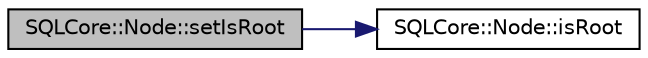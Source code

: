 digraph "SQLCore::Node::setIsRoot"
{
 // LATEX_PDF_SIZE
  edge [fontname="Helvetica",fontsize="10",labelfontname="Helvetica",labelfontsize="10"];
  node [fontname="Helvetica",fontsize="10",shape=record];
  rankdir="LR";
  Node1 [label="SQLCore::Node::setIsRoot",height=0.2,width=0.4,color="black", fillcolor="grey75", style="filled", fontcolor="black",tooltip=" "];
  Node1 -> Node2 [color="midnightblue",fontsize="10",style="solid",fontname="Helvetica"];
  Node2 [label="SQLCore::Node::isRoot",height=0.2,width=0.4,color="black", fillcolor="white", style="filled",URL="$class_s_q_l_core_1_1_node.html#add6f603dea1d8db3aead3a1ba49481d1",tooltip=" "];
}
